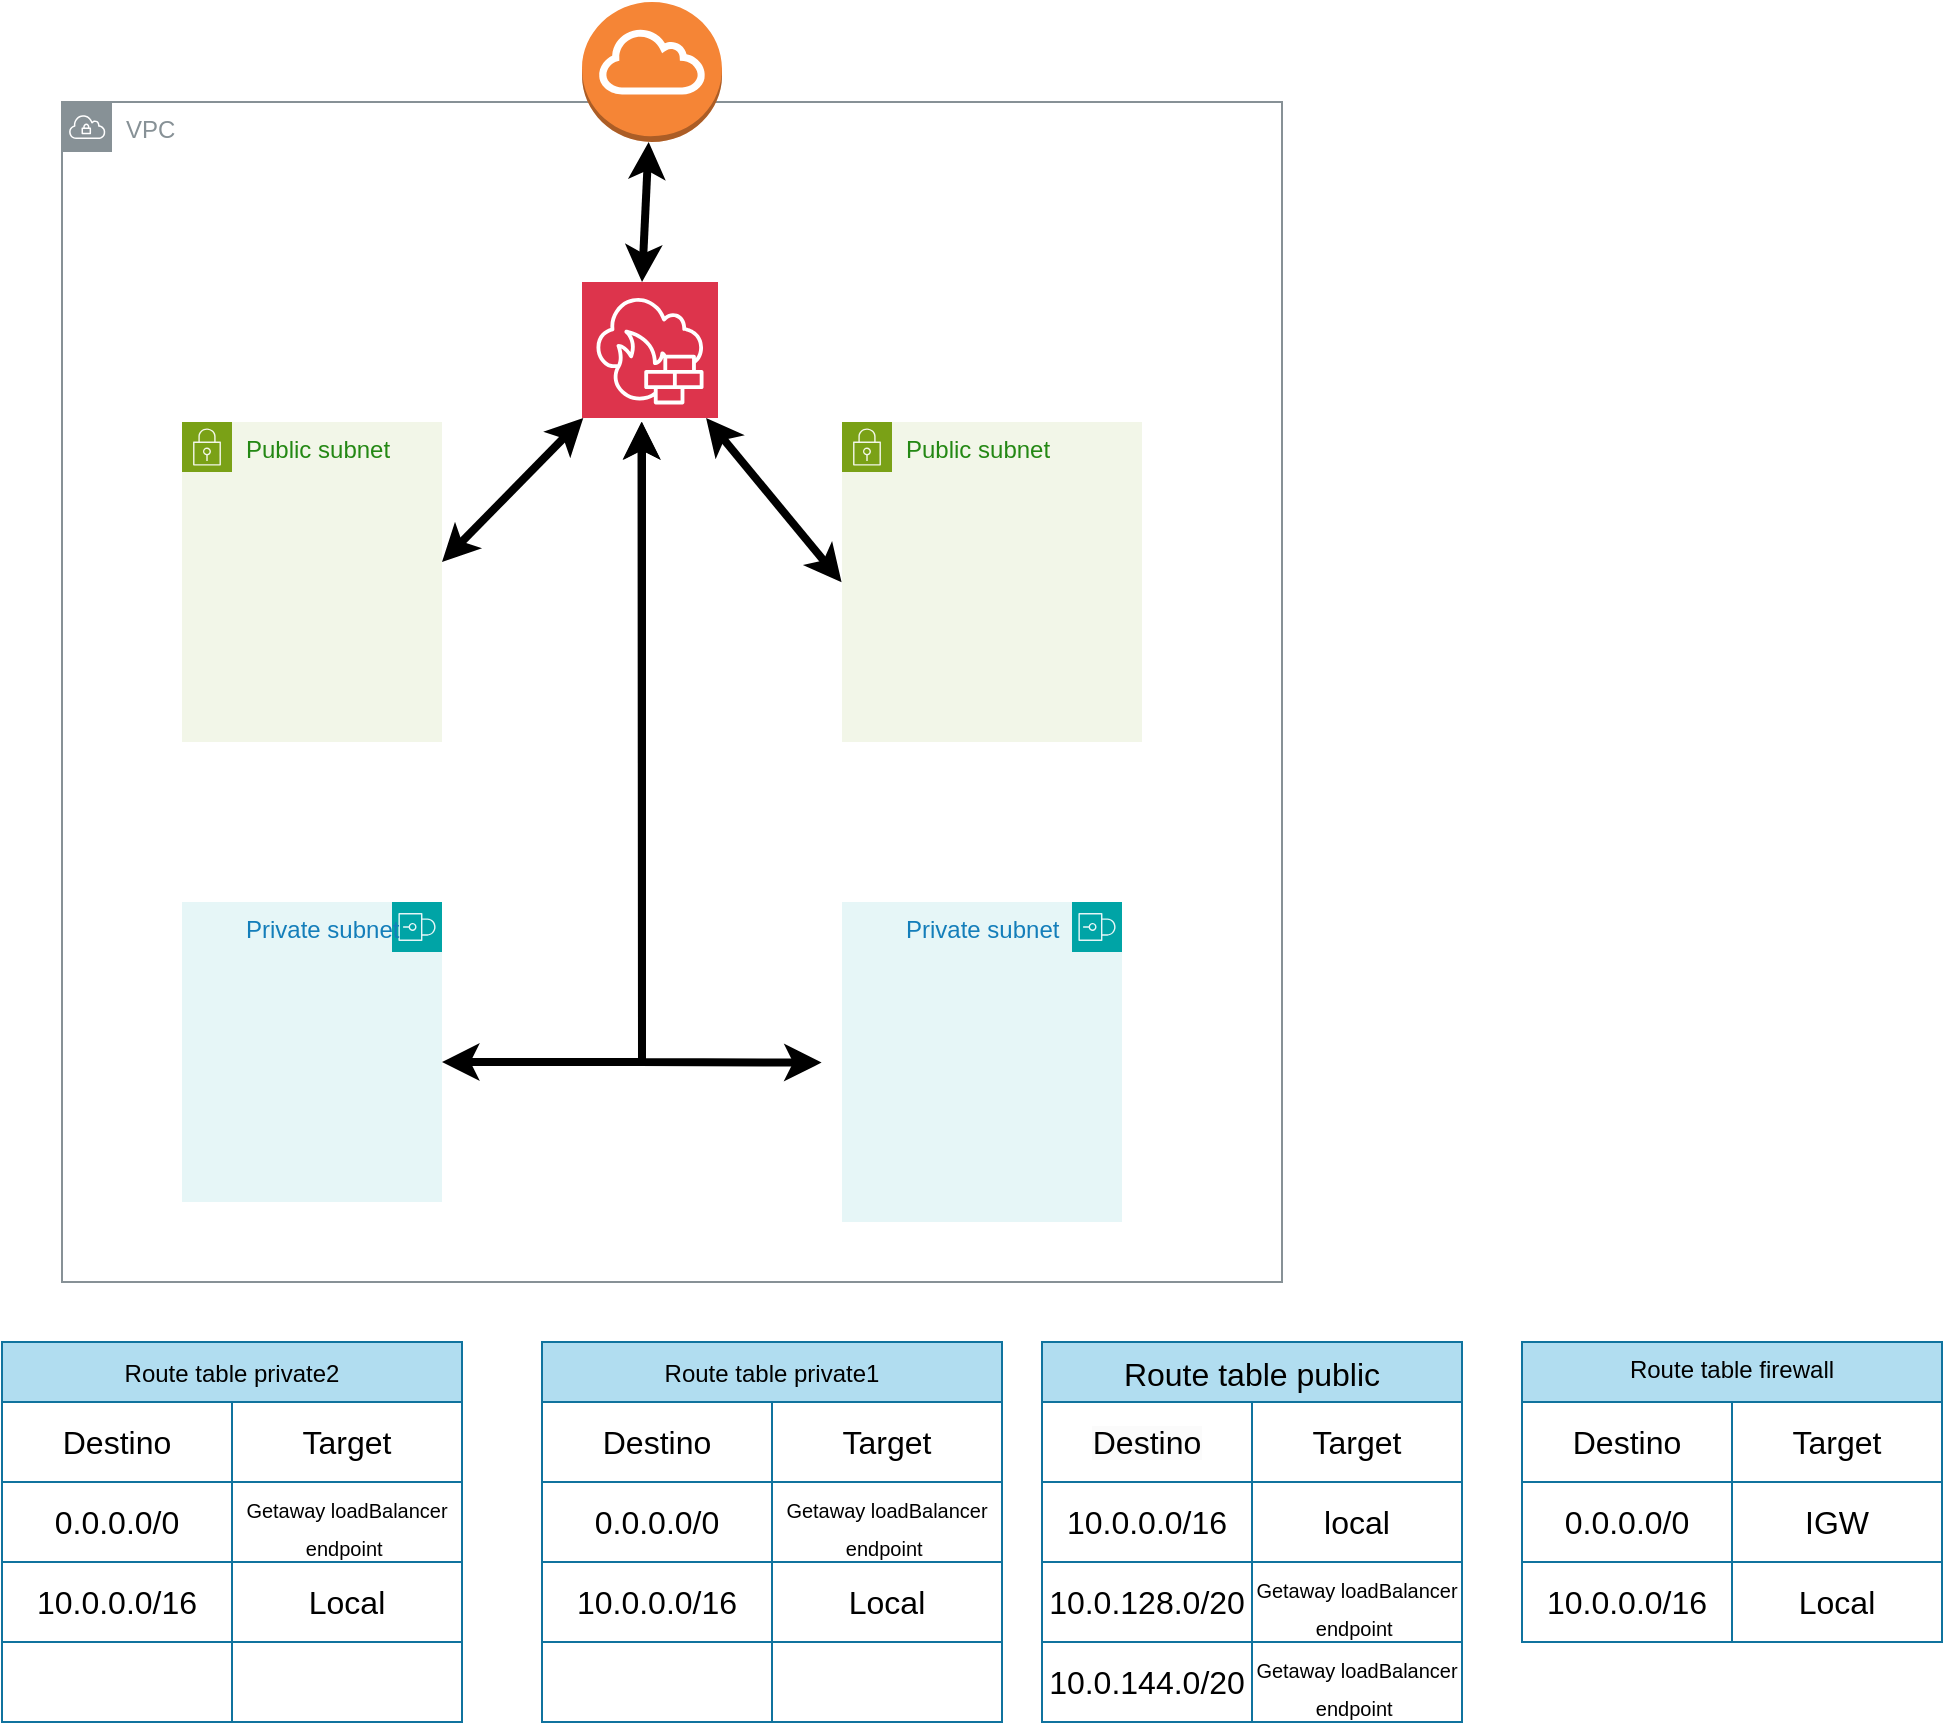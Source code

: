 <mxfile version="22.1.4" type="github">
  <diagram id="Ht1M8jgEwFfnCIfOTk4-" name="Page-1">
    <mxGraphModel dx="1194" dy="697" grid="1" gridSize="10" guides="0" tooltips="1" connect="0" arrows="1" fold="1" page="1" pageScale="1" pageWidth="827" pageHeight="1169" math="0" shadow="0">
      <root>
        <mxCell id="0" />
        <mxCell id="1" parent="0" />
        <mxCell id="R4y-n-Iu65KgMlgxLhNI-4" value="VPC" style="sketch=0;outlineConnect=0;gradientColor=none;html=1;whiteSpace=wrap;fontSize=12;fontStyle=0;shape=mxgraph.aws4.group;grIcon=mxgraph.aws4.group_vpc;strokeColor=#879196;fillColor=none;verticalAlign=top;align=left;spacingLeft=30;fontColor=#879196;dashed=0;" vertex="1" parent="1">
          <mxGeometry x="40" y="70" width="610" height="590" as="geometry" />
        </mxCell>
        <mxCell id="R4y-n-Iu65KgMlgxLhNI-5" value="Public subnet" style="points=[[0,0],[0.25,0],[0.5,0],[0.75,0],[1,0],[1,0.25],[1,0.5],[1,0.75],[1,1],[0.75,1],[0.5,1],[0.25,1],[0,1],[0,0.75],[0,0.5],[0,0.25]];outlineConnect=0;gradientColor=none;html=1;whiteSpace=wrap;fontSize=12;fontStyle=0;container=1;pointerEvents=0;collapsible=0;recursiveResize=0;shape=mxgraph.aws4.group;grIcon=mxgraph.aws4.group_security_group;grStroke=0;strokeColor=#7AA116;fillColor=#F2F6E8;verticalAlign=top;align=left;spacingLeft=30;fontColor=#248814;dashed=0;" vertex="1" parent="1">
          <mxGeometry x="100" y="230" width="130" height="160" as="geometry" />
        </mxCell>
        <mxCell id="R4y-n-Iu65KgMlgxLhNI-6" value="Private subnet" style="points=[[0,0],[0.25,0],[0.5,0],[0.75,0],[1,0],[1,0.25],[1,0.5],[1,0.75],[1,1],[0.75,1],[0.5,1],[0.25,1],[0,1],[0,0.75],[0,0.5],[0,0.25]];outlineConnect=0;gradientColor=none;html=1;whiteSpace=wrap;fontSize=12;fontStyle=0;container=1;pointerEvents=0;collapsible=0;recursiveResize=0;shape=mxgraph.aws4.group;grIcon=mxgraph.aws4.group_security_group;grStroke=0;strokeColor=#00A4A6;fillColor=#E6F6F7;verticalAlign=top;align=left;spacingLeft=30;fontColor=#147EBA;dashed=0;direction=south;" vertex="1" parent="1">
          <mxGeometry x="100" y="470" width="130" height="150" as="geometry" />
        </mxCell>
        <mxCell id="R4y-n-Iu65KgMlgxLhNI-9" value="Private subnet" style="points=[[0,0],[0.25,0],[0.5,0],[0.75,0],[1,0],[1,0.25],[1,0.5],[1,0.75],[1,1],[0.75,1],[0.5,1],[0.25,1],[0,1],[0,0.75],[0,0.5],[0,0.25]];outlineConnect=0;gradientColor=none;html=1;whiteSpace=wrap;fontSize=12;fontStyle=0;container=1;pointerEvents=0;collapsible=0;recursiveResize=0;shape=mxgraph.aws4.group;grIcon=mxgraph.aws4.group_security_group;grStroke=0;strokeColor=#00A4A6;fillColor=#E6F6F7;verticalAlign=top;align=left;spacingLeft=30;fontColor=#147EBA;dashed=0;direction=south;" vertex="1" parent="1">
          <mxGeometry x="430" y="470" width="140" height="160" as="geometry" />
        </mxCell>
        <mxCell id="R4y-n-Iu65KgMlgxLhNI-10" value="Public subnet" style="points=[[0,0],[0.25,0],[0.5,0],[0.75,0],[1,0],[1,0.25],[1,0.5],[1,0.75],[1,1],[0.75,1],[0.5,1],[0.25,1],[0,1],[0,0.75],[0,0.5],[0,0.25]];outlineConnect=0;gradientColor=none;html=1;whiteSpace=wrap;fontSize=12;fontStyle=0;container=1;pointerEvents=0;collapsible=0;recursiveResize=0;shape=mxgraph.aws4.group;grIcon=mxgraph.aws4.group_security_group;grStroke=0;strokeColor=#7AA116;fillColor=#F2F6E8;verticalAlign=top;align=left;spacingLeft=30;fontColor=#248814;dashed=0;" vertex="1" parent="1">
          <mxGeometry x="430" y="230" width="150" height="160" as="geometry" />
        </mxCell>
        <mxCell id="R4y-n-Iu65KgMlgxLhNI-11" value="" style="sketch=0;points=[[0,0,0],[0.25,0,0],[0.5,0,0],[0.75,0,0],[1,0,0],[0,1,0],[0.25,1,0],[0.5,1,0],[0.75,1,0],[1,1,0],[0,0.25,0],[0,0.5,0],[0,0.75,0],[1,0.25,0],[1,0.5,0],[1,0.75,0]];outlineConnect=0;fontColor=#232F3E;fillColor=#DD344C;strokeColor=#ffffff;dashed=0;verticalLabelPosition=bottom;verticalAlign=top;align=center;html=1;fontSize=12;fontStyle=0;aspect=fixed;shape=mxgraph.aws4.resourceIcon;resIcon=mxgraph.aws4.network_firewall;" vertex="1" parent="1">
          <mxGeometry x="300" y="160" width="68" height="68" as="geometry" />
        </mxCell>
        <mxCell id="R4y-n-Iu65KgMlgxLhNI-14" value="" style="outlineConnect=0;dashed=0;verticalLabelPosition=bottom;verticalAlign=top;align=center;html=1;shape=mxgraph.aws3.internet_gateway;fillColor=#F58536;gradientColor=none;" vertex="1" parent="1">
          <mxGeometry x="300" y="20" width="70" height="70" as="geometry" />
        </mxCell>
        <mxCell id="R4y-n-Iu65KgMlgxLhNI-19" value="" style="endArrow=classic;startArrow=classic;html=1;rounded=0;strokeWidth=4;" edge="1" parent="1" target="R4y-n-Iu65KgMlgxLhNI-14">
          <mxGeometry width="50" height="50" relative="1" as="geometry">
            <mxPoint x="330" y="160" as="sourcePoint" />
            <mxPoint x="380" y="110" as="targetPoint" />
          </mxGeometry>
        </mxCell>
        <mxCell id="R4y-n-Iu65KgMlgxLhNI-21" value="" style="endArrow=classic;startArrow=classic;html=1;rounded=0;exitX=0.475;exitY=0.271;exitDx=0;exitDy=0;exitPerimeter=0;strokeWidth=4;" edge="1" parent="1" source="R4y-n-Iu65KgMlgxLhNI-4">
          <mxGeometry width="50" height="50" relative="1" as="geometry">
            <mxPoint x="392" y="280" as="sourcePoint" />
            <mxPoint x="230" y="550" as="targetPoint" />
            <Array as="points">
              <mxPoint x="330" y="550" />
            </Array>
          </mxGeometry>
        </mxCell>
        <mxCell id="R4y-n-Iu65KgMlgxLhNI-22" value="" style="endArrow=classic;startArrow=classic;html=1;rounded=0;exitX=0.475;exitY=0.271;exitDx=0;exitDy=0;exitPerimeter=0;strokeWidth=4;entryX=0.639;entryY=0.831;entryDx=0;entryDy=0;entryPerimeter=0;" edge="1" parent="1">
          <mxGeometry width="50" height="50" relative="1" as="geometry">
            <mxPoint x="330" y="230" as="sourcePoint" />
            <mxPoint x="419.79" y="550.29" as="targetPoint" />
            <Array as="points">
              <mxPoint x="330" y="550" />
            </Array>
          </mxGeometry>
        </mxCell>
        <mxCell id="R4y-n-Iu65KgMlgxLhNI-23" value="" style="endArrow=classic;startArrow=classic;html=1;rounded=0;entryX=0.639;entryY=0.407;entryDx=0;entryDy=0;entryPerimeter=0;strokeWidth=4;" edge="1" parent="1" source="R4y-n-Iu65KgMlgxLhNI-11" target="R4y-n-Iu65KgMlgxLhNI-4">
          <mxGeometry width="50" height="50" relative="1" as="geometry">
            <mxPoint x="360" y="340" as="sourcePoint" />
            <mxPoint x="400" y="290" as="targetPoint" />
          </mxGeometry>
        </mxCell>
        <mxCell id="R4y-n-Iu65KgMlgxLhNI-24" value="" style="endArrow=classic;startArrow=classic;html=1;rounded=0;strokeWidth=4;" edge="1" parent="1" target="R4y-n-Iu65KgMlgxLhNI-11">
          <mxGeometry width="50" height="50" relative="1" as="geometry">
            <mxPoint x="230" y="300" as="sourcePoint" />
            <mxPoint x="298" y="382" as="targetPoint" />
          </mxGeometry>
        </mxCell>
        <object label="Route table firewall" id="R4y-n-Iu65KgMlgxLhNI-27">
          <mxCell style="shape=table;startSize=30;container=1;collapsible=0;childLayout=tableLayout;strokeColor=#10739e;verticalAlign=top;fillColor=#b1ddf0;" vertex="1" parent="1">
            <mxGeometry x="770" y="690" width="210" height="150" as="geometry" />
          </mxCell>
        </object>
        <mxCell id="R4y-n-Iu65KgMlgxLhNI-28" value="" style="shape=tableRow;horizontal=0;startSize=0;swimlaneHead=0;swimlaneBody=0;strokeColor=inherit;top=0;left=0;bottom=0;right=0;collapsible=0;dropTarget=0;fillColor=none;points=[[0,0.5],[1,0.5]];portConstraint=eastwest;fontSize=16;" vertex="1" parent="R4y-n-Iu65KgMlgxLhNI-27">
          <mxGeometry y="30" width="210" height="40" as="geometry" />
        </mxCell>
        <mxCell id="R4y-n-Iu65KgMlgxLhNI-29" value="Destino" style="shape=partialRectangle;html=1;whiteSpace=wrap;connectable=0;strokeColor=inherit;overflow=hidden;fillColor=none;top=0;left=0;bottom=0;right=0;pointerEvents=1;fontSize=16;" vertex="1" parent="R4y-n-Iu65KgMlgxLhNI-28">
          <mxGeometry width="105" height="40" as="geometry">
            <mxRectangle width="105" height="40" as="alternateBounds" />
          </mxGeometry>
        </mxCell>
        <mxCell id="R4y-n-Iu65KgMlgxLhNI-30" value="Target" style="shape=partialRectangle;html=1;whiteSpace=wrap;connectable=0;strokeColor=inherit;overflow=hidden;fillColor=none;top=0;left=0;bottom=0;right=0;pointerEvents=1;fontSize=16;" vertex="1" parent="R4y-n-Iu65KgMlgxLhNI-28">
          <mxGeometry x="105" width="105" height="40" as="geometry">
            <mxRectangle width="105" height="40" as="alternateBounds" />
          </mxGeometry>
        </mxCell>
        <mxCell id="R4y-n-Iu65KgMlgxLhNI-32" value="" style="shape=tableRow;horizontal=0;startSize=0;swimlaneHead=0;swimlaneBody=0;strokeColor=inherit;top=0;left=0;bottom=0;right=0;collapsible=0;dropTarget=0;fillColor=none;points=[[0,0.5],[1,0.5]];portConstraint=eastwest;fontSize=16;" vertex="1" parent="R4y-n-Iu65KgMlgxLhNI-27">
          <mxGeometry y="70" width="210" height="40" as="geometry" />
        </mxCell>
        <mxCell id="R4y-n-Iu65KgMlgxLhNI-33" value="0.0.0.0/0" style="shape=partialRectangle;html=1;whiteSpace=wrap;connectable=0;strokeColor=inherit;overflow=hidden;fillColor=none;top=0;left=0;bottom=0;right=0;pointerEvents=1;fontSize=16;" vertex="1" parent="R4y-n-Iu65KgMlgxLhNI-32">
          <mxGeometry width="105" height="40" as="geometry">
            <mxRectangle width="105" height="40" as="alternateBounds" />
          </mxGeometry>
        </mxCell>
        <mxCell id="R4y-n-Iu65KgMlgxLhNI-34" value="IGW" style="shape=partialRectangle;html=1;whiteSpace=wrap;connectable=0;strokeColor=inherit;overflow=hidden;fillColor=none;top=0;left=0;bottom=0;right=0;pointerEvents=1;fontSize=16;" vertex="1" parent="R4y-n-Iu65KgMlgxLhNI-32">
          <mxGeometry x="105" width="105" height="40" as="geometry">
            <mxRectangle width="105" height="40" as="alternateBounds" />
          </mxGeometry>
        </mxCell>
        <mxCell id="R4y-n-Iu65KgMlgxLhNI-36" value="" style="shape=tableRow;horizontal=0;startSize=0;swimlaneHead=0;swimlaneBody=0;strokeColor=inherit;top=0;left=0;bottom=0;right=0;collapsible=0;dropTarget=0;fillColor=none;points=[[0,0.5],[1,0.5]];portConstraint=eastwest;fontSize=16;" vertex="1" parent="R4y-n-Iu65KgMlgxLhNI-27">
          <mxGeometry y="110" width="210" height="40" as="geometry" />
        </mxCell>
        <mxCell id="R4y-n-Iu65KgMlgxLhNI-37" value="10.0.0.0/16" style="shape=partialRectangle;html=1;whiteSpace=wrap;connectable=0;strokeColor=inherit;overflow=hidden;fillColor=none;top=0;left=0;bottom=0;right=0;pointerEvents=1;fontSize=16;" vertex="1" parent="R4y-n-Iu65KgMlgxLhNI-36">
          <mxGeometry width="105" height="40" as="geometry">
            <mxRectangle width="105" height="40" as="alternateBounds" />
          </mxGeometry>
        </mxCell>
        <mxCell id="R4y-n-Iu65KgMlgxLhNI-38" value="Local" style="shape=partialRectangle;html=1;whiteSpace=wrap;connectable=0;strokeColor=inherit;overflow=hidden;fillColor=none;top=0;left=0;bottom=0;right=0;pointerEvents=1;fontSize=16;" vertex="1" parent="R4y-n-Iu65KgMlgxLhNI-36">
          <mxGeometry x="105" width="105" height="40" as="geometry">
            <mxRectangle width="105" height="40" as="alternateBounds" />
          </mxGeometry>
        </mxCell>
        <mxCell id="R4y-n-Iu65KgMlgxLhNI-40" value="Route table public" style="shape=table;startSize=30;container=1;collapsible=0;childLayout=tableLayout;strokeColor=#10739e;fontSize=16;fillColor=#b1ddf0;" vertex="1" parent="1">
          <mxGeometry x="530" y="690" width="210" height="190" as="geometry" />
        </mxCell>
        <mxCell id="R4y-n-Iu65KgMlgxLhNI-41" value="" style="shape=tableRow;horizontal=0;startSize=0;swimlaneHead=0;swimlaneBody=0;strokeColor=inherit;top=0;left=0;bottom=0;right=0;collapsible=0;dropTarget=0;fillColor=none;points=[[0,0.5],[1,0.5]];portConstraint=eastwest;fontSize=16;" vertex="1" parent="R4y-n-Iu65KgMlgxLhNI-40">
          <mxGeometry y="30" width="210" height="40" as="geometry" />
        </mxCell>
        <mxCell id="R4y-n-Iu65KgMlgxLhNI-42" value="&lt;meta charset=&quot;utf-8&quot;&gt;&lt;span style=&quot;color: rgb(0, 0, 0); font-family: Helvetica; font-size: 16px; font-style: normal; font-variant-ligatures: normal; font-variant-caps: normal; font-weight: 400; letter-spacing: normal; orphans: 2; text-align: center; text-indent: 0px; text-transform: none; widows: 2; word-spacing: 0px; -webkit-text-stroke-width: 0px; background-color: rgb(251, 251, 251); text-decoration-thickness: initial; text-decoration-style: initial; text-decoration-color: initial; float: none; display: inline !important;&quot;&gt;Destino&lt;/span&gt;" style="shape=partialRectangle;html=1;whiteSpace=wrap;connectable=0;strokeColor=inherit;overflow=hidden;fillColor=none;top=0;left=0;bottom=0;right=0;pointerEvents=1;fontSize=16;" vertex="1" parent="R4y-n-Iu65KgMlgxLhNI-41">
          <mxGeometry width="105" height="40" as="geometry">
            <mxRectangle width="105" height="40" as="alternateBounds" />
          </mxGeometry>
        </mxCell>
        <mxCell id="R4y-n-Iu65KgMlgxLhNI-43" value="Target" style="shape=partialRectangle;html=1;whiteSpace=wrap;connectable=0;strokeColor=inherit;overflow=hidden;fillColor=none;top=0;left=0;bottom=0;right=0;pointerEvents=1;fontSize=16;" vertex="1" parent="R4y-n-Iu65KgMlgxLhNI-41">
          <mxGeometry x="105" width="105" height="40" as="geometry">
            <mxRectangle width="105" height="40" as="alternateBounds" />
          </mxGeometry>
        </mxCell>
        <mxCell id="R4y-n-Iu65KgMlgxLhNI-45" value="" style="shape=tableRow;horizontal=0;startSize=0;swimlaneHead=0;swimlaneBody=0;strokeColor=inherit;top=0;left=0;bottom=0;right=0;collapsible=0;dropTarget=0;fillColor=none;points=[[0,0.5],[1,0.5]];portConstraint=eastwest;fontSize=16;" vertex="1" parent="R4y-n-Iu65KgMlgxLhNI-40">
          <mxGeometry y="70" width="210" height="40" as="geometry" />
        </mxCell>
        <mxCell id="R4y-n-Iu65KgMlgxLhNI-46" value="10.0.0.0/16" style="shape=partialRectangle;html=1;whiteSpace=wrap;connectable=0;strokeColor=inherit;overflow=hidden;fillColor=none;top=0;left=0;bottom=0;right=0;pointerEvents=1;fontSize=16;" vertex="1" parent="R4y-n-Iu65KgMlgxLhNI-45">
          <mxGeometry width="105" height="40" as="geometry">
            <mxRectangle width="105" height="40" as="alternateBounds" />
          </mxGeometry>
        </mxCell>
        <mxCell id="R4y-n-Iu65KgMlgxLhNI-47" value="local" style="shape=partialRectangle;html=1;whiteSpace=wrap;connectable=0;strokeColor=inherit;overflow=hidden;fillColor=none;top=0;left=0;bottom=0;right=0;pointerEvents=1;fontSize=16;" vertex="1" parent="R4y-n-Iu65KgMlgxLhNI-45">
          <mxGeometry x="105" width="105" height="40" as="geometry">
            <mxRectangle width="105" height="40" as="alternateBounds" />
          </mxGeometry>
        </mxCell>
        <mxCell id="R4y-n-Iu65KgMlgxLhNI-49" value="" style="shape=tableRow;horizontal=0;startSize=0;swimlaneHead=0;swimlaneBody=0;strokeColor=inherit;top=0;left=0;bottom=0;right=0;collapsible=0;dropTarget=0;fillColor=none;points=[[0,0.5],[1,0.5]];portConstraint=eastwest;fontSize=16;" vertex="1" parent="R4y-n-Iu65KgMlgxLhNI-40">
          <mxGeometry y="110" width="210" height="40" as="geometry" />
        </mxCell>
        <mxCell id="R4y-n-Iu65KgMlgxLhNI-50" value="10.0.128.0/20" style="shape=partialRectangle;html=1;whiteSpace=wrap;connectable=0;strokeColor=inherit;overflow=hidden;fillColor=none;top=0;left=0;bottom=0;right=0;pointerEvents=1;fontSize=16;" vertex="1" parent="R4y-n-Iu65KgMlgxLhNI-49">
          <mxGeometry width="105" height="40" as="geometry">
            <mxRectangle width="105" height="40" as="alternateBounds" />
          </mxGeometry>
        </mxCell>
        <mxCell id="R4y-n-Iu65KgMlgxLhNI-51" value="&lt;font style=&quot;font-size: 10px;&quot;&gt;Getaway loadBalancer endpoint&amp;nbsp;&lt;/font&gt;" style="shape=partialRectangle;html=1;whiteSpace=wrap;connectable=0;strokeColor=inherit;overflow=hidden;fillColor=none;top=0;left=0;bottom=0;right=0;pointerEvents=1;fontSize=16;" vertex="1" parent="R4y-n-Iu65KgMlgxLhNI-49">
          <mxGeometry x="105" width="105" height="40" as="geometry">
            <mxRectangle width="105" height="40" as="alternateBounds" />
          </mxGeometry>
        </mxCell>
        <mxCell id="R4y-n-Iu65KgMlgxLhNI-95" style="shape=tableRow;horizontal=0;startSize=0;swimlaneHead=0;swimlaneBody=0;strokeColor=inherit;top=0;left=0;bottom=0;right=0;collapsible=0;dropTarget=0;fillColor=none;points=[[0,0.5],[1,0.5]];portConstraint=eastwest;fontSize=16;" vertex="1" parent="R4y-n-Iu65KgMlgxLhNI-40">
          <mxGeometry y="150" width="210" height="40" as="geometry" />
        </mxCell>
        <mxCell id="R4y-n-Iu65KgMlgxLhNI-96" value="10.0.144.0/20" style="shape=partialRectangle;html=1;whiteSpace=wrap;connectable=0;strokeColor=inherit;overflow=hidden;fillColor=none;top=0;left=0;bottom=0;right=0;pointerEvents=1;fontSize=16;" vertex="1" parent="R4y-n-Iu65KgMlgxLhNI-95">
          <mxGeometry width="105" height="40" as="geometry">
            <mxRectangle width="105" height="40" as="alternateBounds" />
          </mxGeometry>
        </mxCell>
        <mxCell id="R4y-n-Iu65KgMlgxLhNI-97" value="&lt;font style=&quot;font-size: 10px;&quot;&gt;Getaway loadBalancer endpoint&amp;nbsp;&lt;/font&gt;" style="shape=partialRectangle;html=1;whiteSpace=wrap;connectable=0;strokeColor=inherit;overflow=hidden;fillColor=none;top=0;left=0;bottom=0;right=0;pointerEvents=1;fontSize=16;" vertex="1" parent="R4y-n-Iu65KgMlgxLhNI-95">
          <mxGeometry x="105" width="105" height="40" as="geometry">
            <mxRectangle width="105" height="40" as="alternateBounds" />
          </mxGeometry>
        </mxCell>
        <object label="Route table private1" id="R4y-n-Iu65KgMlgxLhNI-54">
          <mxCell style="shape=table;startSize=30;container=1;collapsible=0;childLayout=tableLayout;strokeColor=#10739e;fillColor=#b1ddf0;" vertex="1" parent="1">
            <mxGeometry x="280" y="690" width="230" height="190" as="geometry" />
          </mxCell>
        </object>
        <mxCell id="R4y-n-Iu65KgMlgxLhNI-55" value="" style="shape=tableRow;horizontal=0;startSize=0;swimlaneHead=0;swimlaneBody=0;strokeColor=inherit;top=0;left=0;bottom=0;right=0;collapsible=0;dropTarget=0;fillColor=none;points=[[0,0.5],[1,0.5]];portConstraint=eastwest;fontSize=16;" vertex="1" parent="R4y-n-Iu65KgMlgxLhNI-54">
          <mxGeometry y="30" width="230" height="40" as="geometry" />
        </mxCell>
        <mxCell id="R4y-n-Iu65KgMlgxLhNI-56" value="Destino" style="shape=partialRectangle;html=1;whiteSpace=wrap;connectable=0;strokeColor=inherit;overflow=hidden;fillColor=none;top=0;left=0;bottom=0;right=0;pointerEvents=1;fontSize=16;" vertex="1" parent="R4y-n-Iu65KgMlgxLhNI-55">
          <mxGeometry width="115" height="40" as="geometry">
            <mxRectangle width="115" height="40" as="alternateBounds" />
          </mxGeometry>
        </mxCell>
        <mxCell id="R4y-n-Iu65KgMlgxLhNI-57" value="Target" style="shape=partialRectangle;html=1;whiteSpace=wrap;connectable=0;strokeColor=inherit;overflow=hidden;fillColor=none;top=0;left=0;bottom=0;right=0;pointerEvents=1;fontSize=16;" vertex="1" parent="R4y-n-Iu65KgMlgxLhNI-55">
          <mxGeometry x="115" width="115" height="40" as="geometry">
            <mxRectangle width="115" height="40" as="alternateBounds" />
          </mxGeometry>
        </mxCell>
        <mxCell id="R4y-n-Iu65KgMlgxLhNI-59" value="" style="shape=tableRow;horizontal=0;startSize=0;swimlaneHead=0;swimlaneBody=0;strokeColor=inherit;top=0;left=0;bottom=0;right=0;collapsible=0;dropTarget=0;fillColor=none;points=[[0,0.5],[1,0.5]];portConstraint=eastwest;fontSize=16;" vertex="1" parent="R4y-n-Iu65KgMlgxLhNI-54">
          <mxGeometry y="70" width="230" height="40" as="geometry" />
        </mxCell>
        <mxCell id="R4y-n-Iu65KgMlgxLhNI-60" value="0.0.0.0/0" style="shape=partialRectangle;html=1;whiteSpace=wrap;connectable=0;strokeColor=inherit;overflow=hidden;fillColor=none;top=0;left=0;bottom=0;right=0;pointerEvents=1;fontSize=16;" vertex="1" parent="R4y-n-Iu65KgMlgxLhNI-59">
          <mxGeometry width="115" height="40" as="geometry">
            <mxRectangle width="115" height="40" as="alternateBounds" />
          </mxGeometry>
        </mxCell>
        <mxCell id="R4y-n-Iu65KgMlgxLhNI-61" value="&lt;font style=&quot;font-size: 10px;&quot;&gt;Getaway loadBalancer endpoint&amp;nbsp;&lt;/font&gt;" style="shape=partialRectangle;html=1;whiteSpace=wrap;connectable=0;strokeColor=inherit;overflow=hidden;fillColor=none;top=0;left=0;bottom=0;right=0;pointerEvents=1;fontSize=16;" vertex="1" parent="R4y-n-Iu65KgMlgxLhNI-59">
          <mxGeometry x="115" width="115" height="40" as="geometry">
            <mxRectangle width="115" height="40" as="alternateBounds" />
          </mxGeometry>
        </mxCell>
        <mxCell id="R4y-n-Iu65KgMlgxLhNI-63" value="" style="shape=tableRow;horizontal=0;startSize=0;swimlaneHead=0;swimlaneBody=0;strokeColor=inherit;top=0;left=0;bottom=0;right=0;collapsible=0;dropTarget=0;fillColor=none;points=[[0,0.5],[1,0.5]];portConstraint=eastwest;fontSize=16;" vertex="1" parent="R4y-n-Iu65KgMlgxLhNI-54">
          <mxGeometry y="110" width="230" height="40" as="geometry" />
        </mxCell>
        <mxCell id="R4y-n-Iu65KgMlgxLhNI-64" value="10.0.0.0/16" style="shape=partialRectangle;html=1;whiteSpace=wrap;connectable=0;strokeColor=inherit;overflow=hidden;fillColor=none;top=0;left=0;bottom=0;right=0;pointerEvents=1;fontSize=16;" vertex="1" parent="R4y-n-Iu65KgMlgxLhNI-63">
          <mxGeometry width="115" height="40" as="geometry">
            <mxRectangle width="115" height="40" as="alternateBounds" />
          </mxGeometry>
        </mxCell>
        <mxCell id="R4y-n-Iu65KgMlgxLhNI-65" value="Local" style="shape=partialRectangle;html=1;whiteSpace=wrap;connectable=0;strokeColor=inherit;overflow=hidden;fillColor=none;top=0;left=0;bottom=0;right=0;pointerEvents=1;fontSize=16;" vertex="1" parent="R4y-n-Iu65KgMlgxLhNI-63">
          <mxGeometry x="115" width="115" height="40" as="geometry">
            <mxRectangle width="115" height="40" as="alternateBounds" />
          </mxGeometry>
        </mxCell>
        <mxCell id="R4y-n-Iu65KgMlgxLhNI-92" style="shape=tableRow;horizontal=0;startSize=0;swimlaneHead=0;swimlaneBody=0;strokeColor=inherit;top=0;left=0;bottom=0;right=0;collapsible=0;dropTarget=0;fillColor=none;points=[[0,0.5],[1,0.5]];portConstraint=eastwest;fontSize=16;" vertex="1" parent="R4y-n-Iu65KgMlgxLhNI-54">
          <mxGeometry y="150" width="230" height="40" as="geometry" />
        </mxCell>
        <mxCell id="R4y-n-Iu65KgMlgxLhNI-93" style="shape=partialRectangle;html=1;whiteSpace=wrap;connectable=0;strokeColor=inherit;overflow=hidden;fillColor=none;top=0;left=0;bottom=0;right=0;pointerEvents=1;fontSize=16;" vertex="1" parent="R4y-n-Iu65KgMlgxLhNI-92">
          <mxGeometry width="115" height="40" as="geometry">
            <mxRectangle width="115" height="40" as="alternateBounds" />
          </mxGeometry>
        </mxCell>
        <mxCell id="R4y-n-Iu65KgMlgxLhNI-94" style="shape=partialRectangle;html=1;whiteSpace=wrap;connectable=0;strokeColor=inherit;overflow=hidden;fillColor=none;top=0;left=0;bottom=0;right=0;pointerEvents=1;fontSize=16;" vertex="1" parent="R4y-n-Iu65KgMlgxLhNI-92">
          <mxGeometry x="115" width="115" height="40" as="geometry">
            <mxRectangle width="115" height="40" as="alternateBounds" />
          </mxGeometry>
        </mxCell>
        <object label="Route table private2" id="R4y-n-Iu65KgMlgxLhNI-67">
          <mxCell style="shape=table;startSize=30;container=1;collapsible=0;childLayout=tableLayout;strokeColor=#10739e;fillColor=#b1ddf0;" vertex="1" parent="1">
            <mxGeometry x="10" y="690" width="230" height="190" as="geometry" />
          </mxCell>
        </object>
        <mxCell id="R4y-n-Iu65KgMlgxLhNI-68" value="" style="shape=tableRow;horizontal=0;startSize=0;swimlaneHead=0;swimlaneBody=0;strokeColor=inherit;top=0;left=0;bottom=0;right=0;collapsible=0;dropTarget=0;fillColor=none;points=[[0,0.5],[1,0.5]];portConstraint=eastwest;fontSize=16;" vertex="1" parent="R4y-n-Iu65KgMlgxLhNI-67">
          <mxGeometry y="30" width="230" height="40" as="geometry" />
        </mxCell>
        <mxCell id="R4y-n-Iu65KgMlgxLhNI-69" value="Destino" style="shape=partialRectangle;html=1;whiteSpace=wrap;connectable=0;strokeColor=inherit;overflow=hidden;fillColor=none;top=0;left=0;bottom=0;right=0;pointerEvents=1;fontSize=16;" vertex="1" parent="R4y-n-Iu65KgMlgxLhNI-68">
          <mxGeometry width="115" height="40" as="geometry">
            <mxRectangle width="115" height="40" as="alternateBounds" />
          </mxGeometry>
        </mxCell>
        <mxCell id="R4y-n-Iu65KgMlgxLhNI-70" value="Target" style="shape=partialRectangle;html=1;whiteSpace=wrap;connectable=0;strokeColor=inherit;overflow=hidden;fillColor=none;top=0;left=0;bottom=0;right=0;pointerEvents=1;fontSize=16;" vertex="1" parent="R4y-n-Iu65KgMlgxLhNI-68">
          <mxGeometry x="115" width="115" height="40" as="geometry">
            <mxRectangle width="115" height="40" as="alternateBounds" />
          </mxGeometry>
        </mxCell>
        <mxCell id="R4y-n-Iu65KgMlgxLhNI-72" value="" style="shape=tableRow;horizontal=0;startSize=0;swimlaneHead=0;swimlaneBody=0;strokeColor=inherit;top=0;left=0;bottom=0;right=0;collapsible=0;dropTarget=0;fillColor=none;points=[[0,0.5],[1,0.5]];portConstraint=eastwest;fontSize=16;" vertex="1" parent="R4y-n-Iu65KgMlgxLhNI-67">
          <mxGeometry y="70" width="230" height="40" as="geometry" />
        </mxCell>
        <mxCell id="R4y-n-Iu65KgMlgxLhNI-73" value="0.0.0.0/0" style="shape=partialRectangle;html=1;whiteSpace=wrap;connectable=0;strokeColor=inherit;overflow=hidden;fillColor=none;top=0;left=0;bottom=0;right=0;pointerEvents=1;fontSize=16;" vertex="1" parent="R4y-n-Iu65KgMlgxLhNI-72">
          <mxGeometry width="115" height="40" as="geometry">
            <mxRectangle width="115" height="40" as="alternateBounds" />
          </mxGeometry>
        </mxCell>
        <mxCell id="R4y-n-Iu65KgMlgxLhNI-74" value="&lt;font style=&quot;font-size: 10px;&quot;&gt;Getaway loadBalancer endpoint&amp;nbsp;&lt;/font&gt;" style="shape=partialRectangle;html=1;whiteSpace=wrap;connectable=0;strokeColor=inherit;overflow=hidden;fillColor=none;top=0;left=0;bottom=0;right=0;pointerEvents=1;fontSize=16;" vertex="1" parent="R4y-n-Iu65KgMlgxLhNI-72">
          <mxGeometry x="115" width="115" height="40" as="geometry">
            <mxRectangle width="115" height="40" as="alternateBounds" />
          </mxGeometry>
        </mxCell>
        <mxCell id="R4y-n-Iu65KgMlgxLhNI-76" value="" style="shape=tableRow;horizontal=0;startSize=0;swimlaneHead=0;swimlaneBody=0;strokeColor=inherit;top=0;left=0;bottom=0;right=0;collapsible=0;dropTarget=0;fillColor=none;points=[[0,0.5],[1,0.5]];portConstraint=eastwest;fontSize=16;" vertex="1" parent="R4y-n-Iu65KgMlgxLhNI-67">
          <mxGeometry y="110" width="230" height="40" as="geometry" />
        </mxCell>
        <mxCell id="R4y-n-Iu65KgMlgxLhNI-77" value="10.0.0.0/16" style="shape=partialRectangle;html=1;whiteSpace=wrap;connectable=0;strokeColor=inherit;overflow=hidden;fillColor=none;top=0;left=0;bottom=0;right=0;pointerEvents=1;fontSize=16;" vertex="1" parent="R4y-n-Iu65KgMlgxLhNI-76">
          <mxGeometry width="115" height="40" as="geometry">
            <mxRectangle width="115" height="40" as="alternateBounds" />
          </mxGeometry>
        </mxCell>
        <mxCell id="R4y-n-Iu65KgMlgxLhNI-78" value="Local" style="shape=partialRectangle;html=1;whiteSpace=wrap;connectable=0;strokeColor=inherit;overflow=hidden;fillColor=none;top=0;left=0;bottom=0;right=0;pointerEvents=1;fontSize=16;" vertex="1" parent="R4y-n-Iu65KgMlgxLhNI-76">
          <mxGeometry x="115" width="115" height="40" as="geometry">
            <mxRectangle width="115" height="40" as="alternateBounds" />
          </mxGeometry>
        </mxCell>
        <mxCell id="R4y-n-Iu65KgMlgxLhNI-89" style="shape=tableRow;horizontal=0;startSize=0;swimlaneHead=0;swimlaneBody=0;strokeColor=inherit;top=0;left=0;bottom=0;right=0;collapsible=0;dropTarget=0;fillColor=none;points=[[0,0.5],[1,0.5]];portConstraint=eastwest;fontSize=16;" vertex="1" parent="R4y-n-Iu65KgMlgxLhNI-67">
          <mxGeometry y="150" width="230" height="40" as="geometry" />
        </mxCell>
        <mxCell id="R4y-n-Iu65KgMlgxLhNI-90" style="shape=partialRectangle;html=1;whiteSpace=wrap;connectable=0;strokeColor=inherit;overflow=hidden;fillColor=none;top=0;left=0;bottom=0;right=0;pointerEvents=1;fontSize=16;" vertex="1" parent="R4y-n-Iu65KgMlgxLhNI-89">
          <mxGeometry width="115" height="40" as="geometry">
            <mxRectangle width="115" height="40" as="alternateBounds" />
          </mxGeometry>
        </mxCell>
        <mxCell id="R4y-n-Iu65KgMlgxLhNI-91" style="shape=partialRectangle;html=1;whiteSpace=wrap;connectable=0;strokeColor=inherit;overflow=hidden;fillColor=none;top=0;left=0;bottom=0;right=0;pointerEvents=1;fontSize=16;" vertex="1" parent="R4y-n-Iu65KgMlgxLhNI-89">
          <mxGeometry x="115" width="115" height="40" as="geometry">
            <mxRectangle width="115" height="40" as="alternateBounds" />
          </mxGeometry>
        </mxCell>
      </root>
    </mxGraphModel>
  </diagram>
</mxfile>

